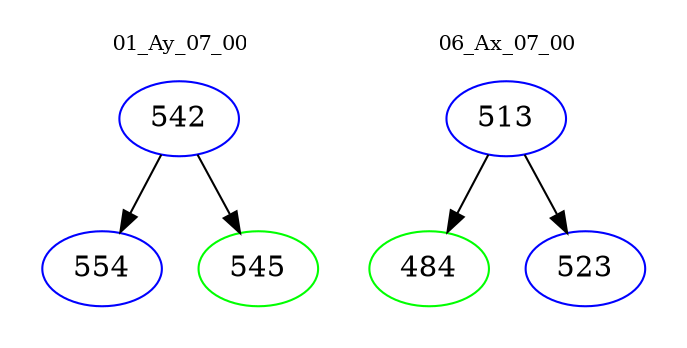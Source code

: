 digraph{
subgraph cluster_0 {
color = white
label = "01_Ay_07_00";
fontsize=10;
T0_542 [label="542", color="blue"]
T0_542 -> T0_554 [color="black"]
T0_554 [label="554", color="blue"]
T0_542 -> T0_545 [color="black"]
T0_545 [label="545", color="green"]
}
subgraph cluster_1 {
color = white
label = "06_Ax_07_00";
fontsize=10;
T1_513 [label="513", color="blue"]
T1_513 -> T1_484 [color="black"]
T1_484 [label="484", color="green"]
T1_513 -> T1_523 [color="black"]
T1_523 [label="523", color="blue"]
}
}
